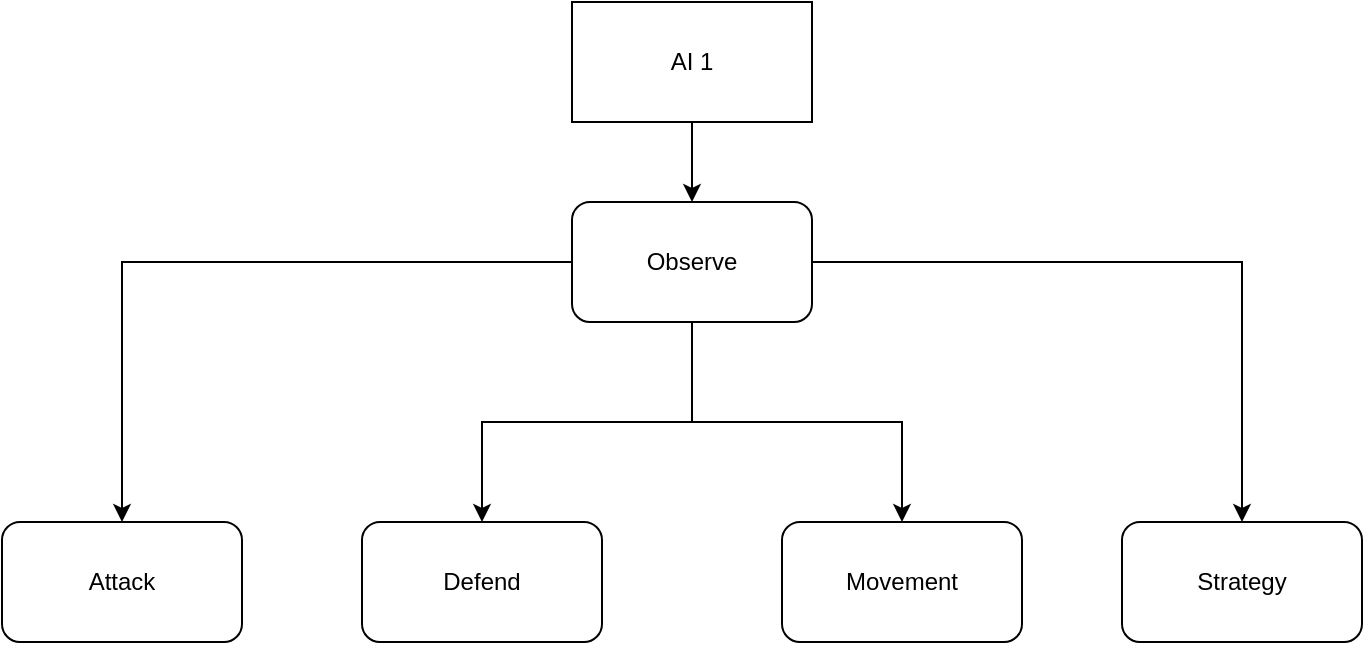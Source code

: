 <mxfile version="10.9.2" type="github"><diagram id="855o2JEBieKGLTDTV_Hz" name="Page-1"><mxGraphModel dx="775" dy="782" grid="1" gridSize="10" guides="1" tooltips="1" connect="1" arrows="1" fold="1" page="1" pageScale="1" pageWidth="850" pageHeight="1100" math="0" shadow="0"><root><mxCell id="0"/><mxCell id="1" parent="0"/><mxCell id="WgFd4HTMev2iCxP2Fpbf-4" style="edgeStyle=orthogonalEdgeStyle;rounded=0;orthogonalLoop=1;jettySize=auto;html=1;exitX=0.5;exitY=1;exitDx=0;exitDy=0;entryX=0.5;entryY=0;entryDx=0;entryDy=0;" edge="1" parent="1" source="XMcVJQ-TGiYM4XpPwGdp-1" target="XMcVJQ-TGiYM4XpPwGdp-4"><mxGeometry relative="1" as="geometry"/></mxCell><mxCell id="XMcVJQ-TGiYM4XpPwGdp-1" value="AI 1&lt;br&gt;" style="rounded=0;whiteSpace=wrap;html=1;" parent="1" vertex="1"><mxGeometry x="365" y="120" width="120" height="60" as="geometry"/></mxCell><mxCell id="XMcVJQ-TGiYM4XpPwGdp-2" value="Movement" style="rounded=1;whiteSpace=wrap;html=1;" parent="1" vertex="1"><mxGeometry x="470" y="380" width="120" height="60" as="geometry"/></mxCell><mxCell id="XMcVJQ-TGiYM4XpPwGdp-3" value="Attack" style="rounded=1;whiteSpace=wrap;html=1;" parent="1" vertex="1"><mxGeometry x="80" y="380" width="120" height="60" as="geometry"/></mxCell><mxCell id="WgFd4HTMev2iCxP2Fpbf-5" style="edgeStyle=orthogonalEdgeStyle;rounded=0;orthogonalLoop=1;jettySize=auto;html=1;" edge="1" parent="1" source="XMcVJQ-TGiYM4XpPwGdp-4" target="XMcVJQ-TGiYM4XpPwGdp-5"><mxGeometry relative="1" as="geometry"/></mxCell><mxCell id="WgFd4HTMev2iCxP2Fpbf-6" style="edgeStyle=orthogonalEdgeStyle;rounded=0;orthogonalLoop=1;jettySize=auto;html=1;entryX=0.5;entryY=0;entryDx=0;entryDy=0;" edge="1" parent="1" source="XMcVJQ-TGiYM4XpPwGdp-4" target="XMcVJQ-TGiYM4XpPwGdp-3"><mxGeometry relative="1" as="geometry"/></mxCell><mxCell id="WgFd4HTMev2iCxP2Fpbf-7" style="edgeStyle=orthogonalEdgeStyle;rounded=0;orthogonalLoop=1;jettySize=auto;html=1;" edge="1" parent="1" source="XMcVJQ-TGiYM4XpPwGdp-4" target="XMcVJQ-TGiYM4XpPwGdp-2"><mxGeometry relative="1" as="geometry"/></mxCell><mxCell id="WgFd4HTMev2iCxP2Fpbf-8" style="edgeStyle=orthogonalEdgeStyle;rounded=0;orthogonalLoop=1;jettySize=auto;html=1;" edge="1" parent="1" source="XMcVJQ-TGiYM4XpPwGdp-4" target="XMcVJQ-TGiYM4XpPwGdp-8"><mxGeometry relative="1" as="geometry"/></mxCell><mxCell id="XMcVJQ-TGiYM4XpPwGdp-4" value="Observe" style="rounded=1;whiteSpace=wrap;html=1;" parent="1" vertex="1"><mxGeometry x="365" y="220" width="120" height="60" as="geometry"/></mxCell><mxCell id="XMcVJQ-TGiYM4XpPwGdp-5" value="Defend&lt;br&gt;" style="rounded=1;whiteSpace=wrap;html=1;" parent="1" vertex="1"><mxGeometry x="260" y="380" width="120" height="60" as="geometry"/></mxCell><mxCell id="XMcVJQ-TGiYM4XpPwGdp-8" value="Strategy" style="rounded=1;whiteSpace=wrap;html=1;" parent="1" vertex="1"><mxGeometry x="640" y="380" width="120" height="60" as="geometry"/></mxCell></root></mxGraphModel></diagram></mxfile>